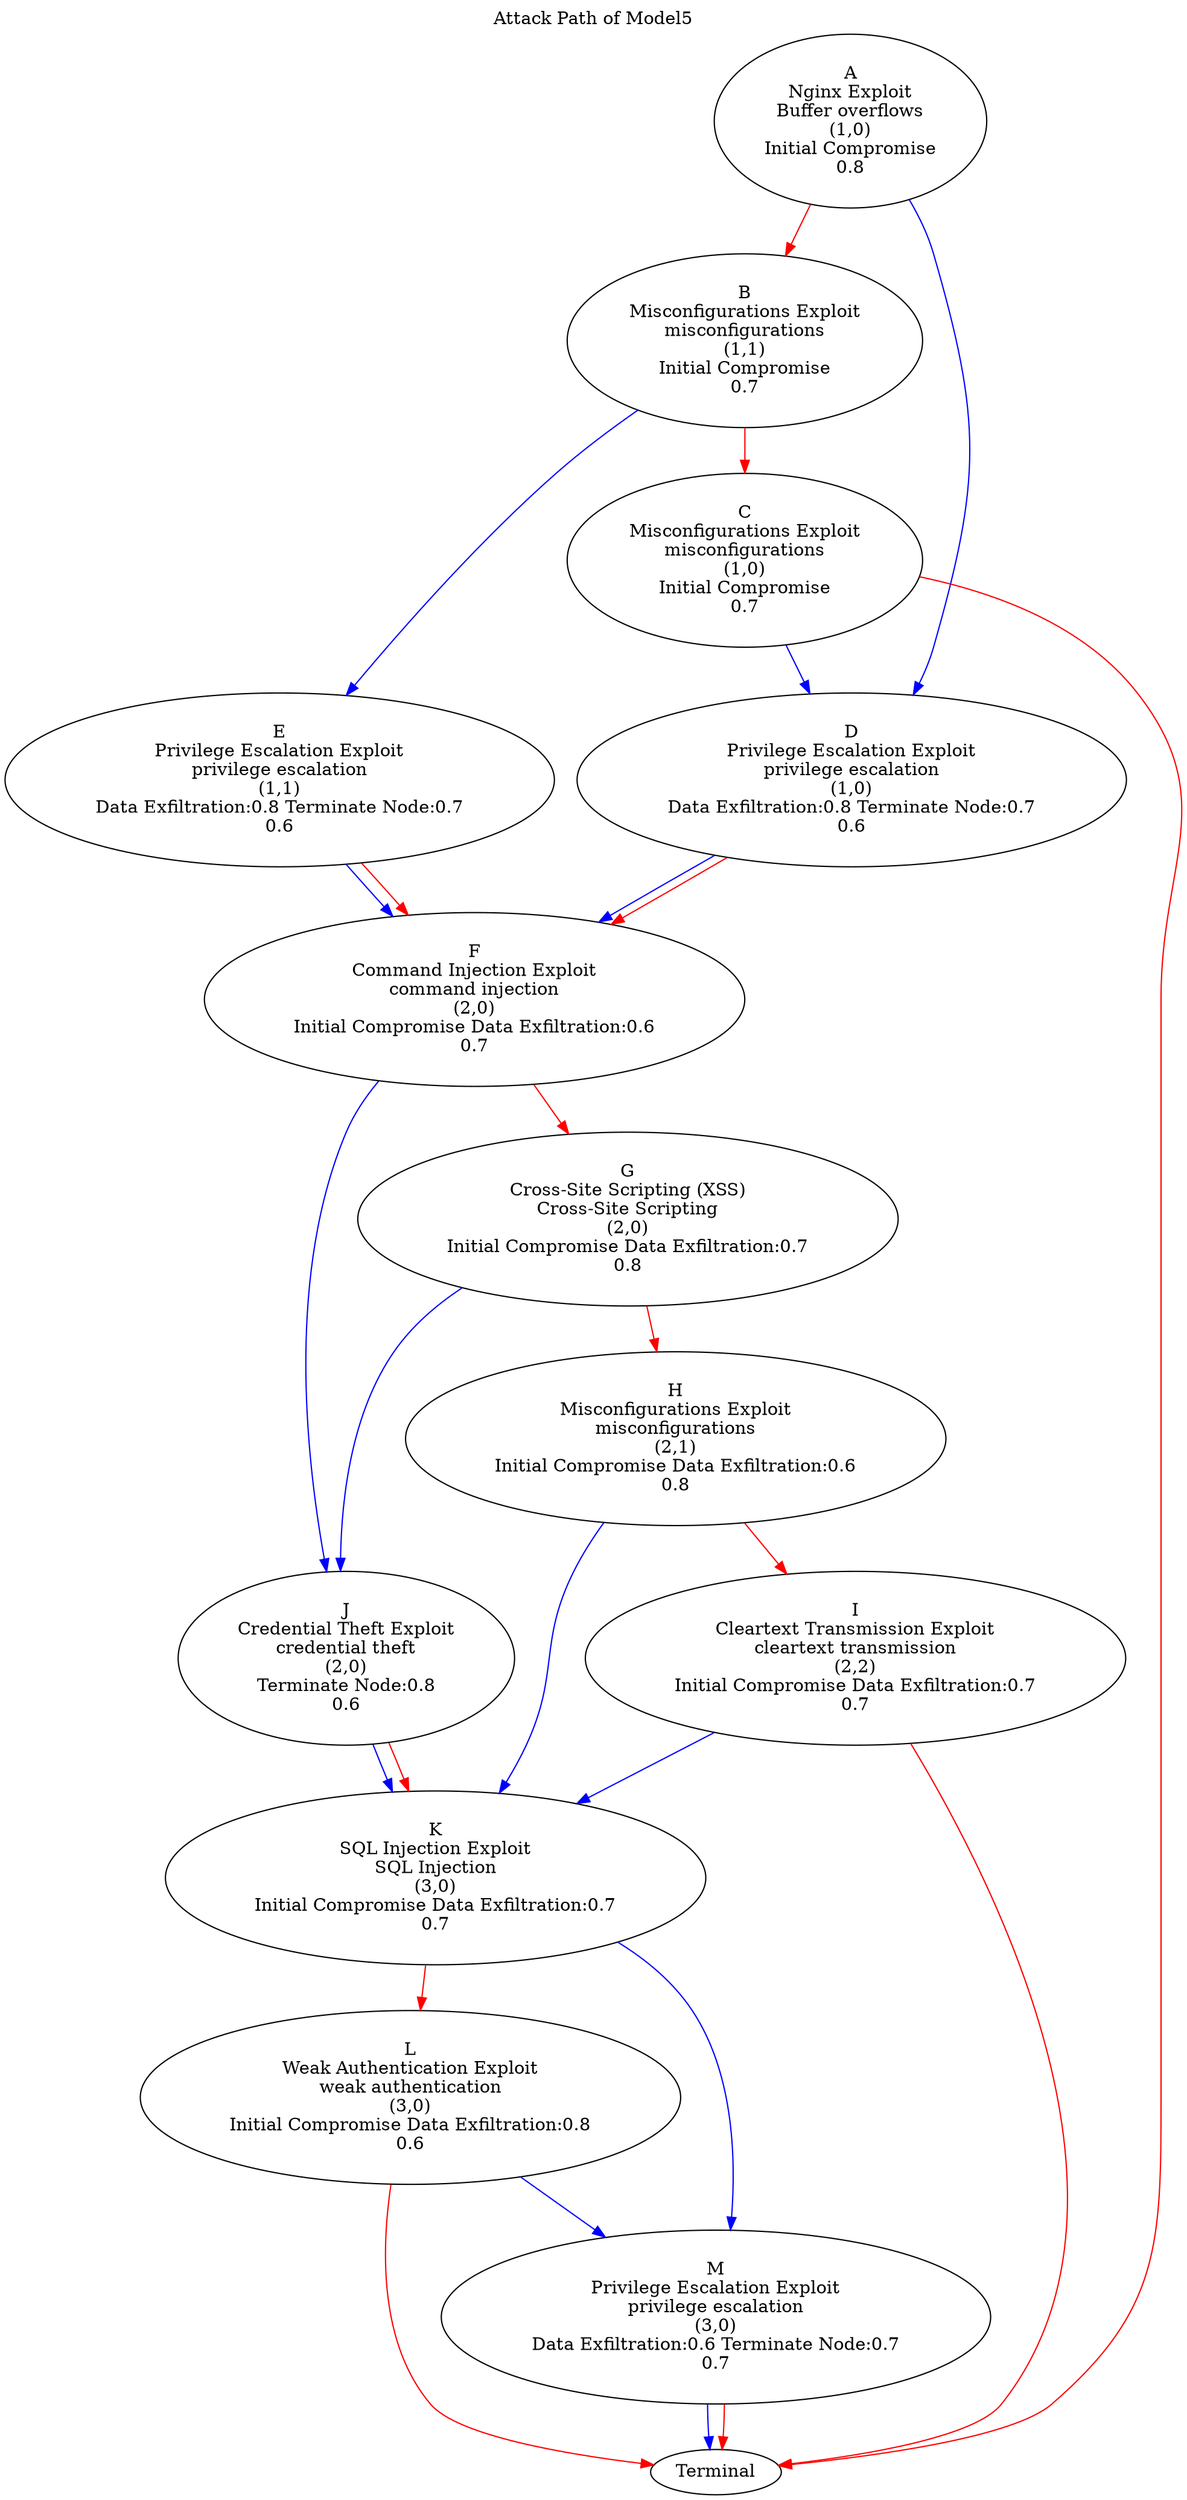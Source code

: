 // Attack Path
digraph AttackPathModel {
	graph [label="Attack Path of Model5" labelloc=t]
	A [label="A\nNginx Exploit\nBuffer overflows\n(1,0)\nInitial Compromise\n0.8"]
	B [label="B\nMisconfigurations Exploit\nmisconfigurations\n(1,1)\nInitial Compromise\n0.7"]
	C [label="C\nMisconfigurations Exploit\nmisconfigurations\n(1,0)\nInitial Compromise\n0.7"]
	D [label="D\nPrivilege Escalation Exploit\nprivilege escalation\n(1,0)\nData Exfiltration:0.8 Terminate Node:0.7\n0.6"]
	E [label="E\nPrivilege Escalation Exploit\nprivilege escalation\n(1,1)\nData Exfiltration:0.8 Terminate Node:0.7\n0.6"]
	F [label="F\nCommand Injection Exploit\ncommand injection\n(2,0)\nInitial Compromise Data Exfiltration:0.6\n0.7"]
	G [label="G\nCross-Site Scripting (XSS)\nCross-Site Scripting\n(2,0)\nInitial Compromise Data Exfiltration:0.7\n0.8"]
	H [label="H\nMisconfigurations Exploit\nmisconfigurations\n(2,1)\nInitial Compromise Data Exfiltration:0.6\n0.8"]
	I [label="I\nCleartext Transmission Exploit\ncleartext transmission\n(2,2)\nInitial Compromise Data Exfiltration:0.7\n0.7"]
	J [label="J\nCredential Theft Exploit\ncredential theft\n(2,0)\nTerminate Node:0.8\n0.6"]
	K [label="K\nSQL Injection Exploit\nSQL Injection\n(3,0)\nInitial Compromise Data Exfiltration:0.7\n0.7"]
	L [label="L\nWeak Authentication Exploit\nweak authentication\n(3,0)\nInitial Compromise Data Exfiltration:0.8\n0.6"]
	M [label="M\nPrivilege Escalation Exploit\nprivilege escalation\n(3,0)\nData Exfiltration:0.6 Terminate Node:0.7\n0.7"]
	Terminal [label=Terminal]
	A -> D [color=blue]
	A -> B [color=red]
	B -> E [color=blue]
	B -> C [color=red]
	C -> D [color=blue]
	C -> Terminal [color=red]
	D -> F [color=blue]
	D -> F [color=red]
	E -> F [color=blue]
	E -> F [color=red]
	F -> J [color=blue]
	F -> G [color=red]
	G -> J [color=blue]
	G -> H [color=red]
	H -> K [color=blue]
	H -> I [color=red]
	I -> K [color=blue]
	I -> Terminal [color=red]
	J -> K [color=blue]
	J -> K [color=red]
	K -> M [color=blue]
	K -> L [color=red]
	L -> M [color=blue]
	L -> Terminal [color=red]
	M -> Terminal [color=blue]
	M -> Terminal [color=red]
}
